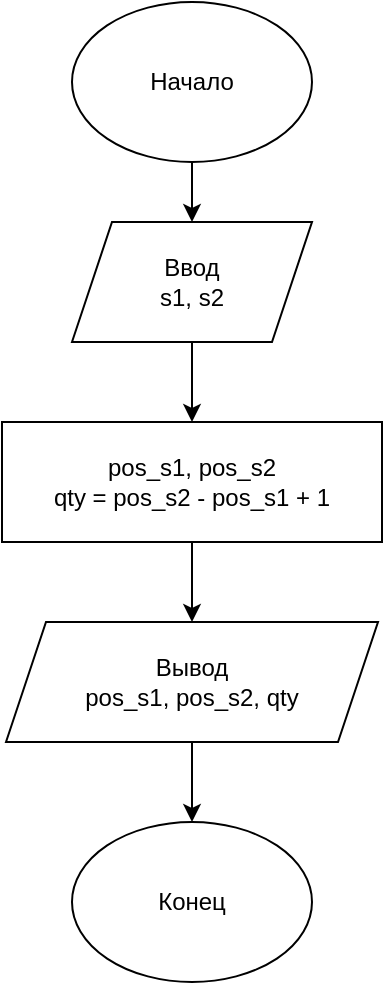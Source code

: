 <mxfile version="17.4.2" type="device"><diagram id="sBG6If3fbE_KQLi8nynK" name="Страница 1"><mxGraphModel dx="1102" dy="1025" grid="1" gridSize="10" guides="1" tooltips="1" connect="1" arrows="1" fold="1" page="1" pageScale="1" pageWidth="827" pageHeight="1169" math="0" shadow="0"><root><mxCell id="0"/><mxCell id="1" parent="0"/><mxCell id="2QMhjS4WoqPaYhx-_8ti-3" value="" style="edgeStyle=orthogonalEdgeStyle;rounded=0;orthogonalLoop=1;jettySize=auto;html=1;" edge="1" parent="1" source="2QMhjS4WoqPaYhx-_8ti-1" target="2QMhjS4WoqPaYhx-_8ti-2"><mxGeometry relative="1" as="geometry"/></mxCell><mxCell id="2QMhjS4WoqPaYhx-_8ti-1" value="Начало" style="ellipse;whiteSpace=wrap;html=1;" vertex="1" parent="1"><mxGeometry x="354" y="20" width="120" height="80" as="geometry"/></mxCell><mxCell id="2QMhjS4WoqPaYhx-_8ti-5" value="" style="edgeStyle=orthogonalEdgeStyle;rounded=0;orthogonalLoop=1;jettySize=auto;html=1;" edge="1" parent="1" source="2QMhjS4WoqPaYhx-_8ti-2" target="2QMhjS4WoqPaYhx-_8ti-4"><mxGeometry relative="1" as="geometry"/></mxCell><mxCell id="2QMhjS4WoqPaYhx-_8ti-2" value="Ввод&lt;br&gt;s1, s2" style="shape=parallelogram;perimeter=parallelogramPerimeter;whiteSpace=wrap;html=1;fixedSize=1;" vertex="1" parent="1"><mxGeometry x="354" y="130" width="120" height="60" as="geometry"/></mxCell><mxCell id="2QMhjS4WoqPaYhx-_8ti-7" value="" style="edgeStyle=orthogonalEdgeStyle;rounded=0;orthogonalLoop=1;jettySize=auto;html=1;" edge="1" parent="1" source="2QMhjS4WoqPaYhx-_8ti-4" target="2QMhjS4WoqPaYhx-_8ti-6"><mxGeometry relative="1" as="geometry"/></mxCell><mxCell id="2QMhjS4WoqPaYhx-_8ti-4" value="pos_s1, pos_s2&lt;br&gt;qty = pos_s2 - pos_s1 + 1" style="rounded=0;whiteSpace=wrap;html=1;" vertex="1" parent="1"><mxGeometry x="319" y="230" width="190" height="60" as="geometry"/></mxCell><mxCell id="2QMhjS4WoqPaYhx-_8ti-9" value="" style="edgeStyle=orthogonalEdgeStyle;rounded=0;orthogonalLoop=1;jettySize=auto;html=1;" edge="1" parent="1" source="2QMhjS4WoqPaYhx-_8ti-6" target="2QMhjS4WoqPaYhx-_8ti-8"><mxGeometry relative="1" as="geometry"/></mxCell><mxCell id="2QMhjS4WoqPaYhx-_8ti-6" value="Вывод&lt;br&gt;pos_s1, pos_s2, qty" style="shape=parallelogram;perimeter=parallelogramPerimeter;whiteSpace=wrap;html=1;fixedSize=1;" vertex="1" parent="1"><mxGeometry x="321" y="330" width="186" height="60" as="geometry"/></mxCell><mxCell id="2QMhjS4WoqPaYhx-_8ti-8" value="Конец" style="ellipse;whiteSpace=wrap;html=1;" vertex="1" parent="1"><mxGeometry x="354" y="430" width="120" height="80" as="geometry"/></mxCell></root></mxGraphModel></diagram></mxfile>